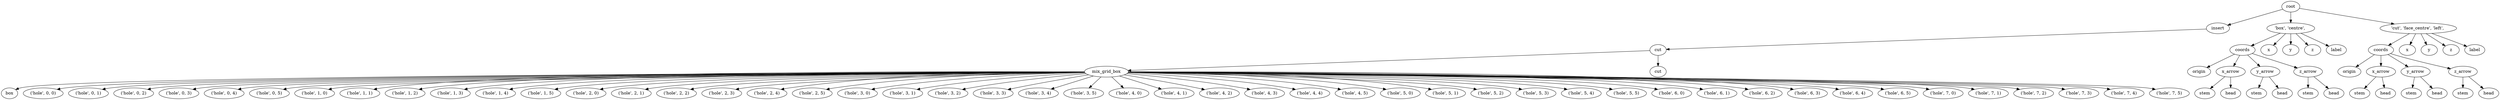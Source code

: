digraph insert {
    root_114 [label="root"];
    insert_115 [label="insert"];
    cut_116 [label="cut"];
    mix_grid_box_117 [label="mix_grid_box"];
    box_118 [label="box"];
    hole_119 [label="\('hole',\ 0,\ 0\)"];
    hole_120 [label="\('hole',\ 0,\ 1\)"];
    hole_121 [label="\('hole',\ 0,\ 2\)"];
    hole_122 [label="\('hole',\ 0,\ 3\)"];
    hole_123 [label="\('hole',\ 0,\ 4\)"];
    hole_124 [label="\('hole',\ 0,\ 5\)"];
    hole_125 [label="\('hole',\ 1,\ 0\)"];
    hole_126 [label="\('hole',\ 1,\ 1\)"];
    hole_127 [label="\('hole',\ 1,\ 2\)"];
    hole_128 [label="\('hole',\ 1,\ 3\)"];
    hole_129 [label="\('hole',\ 1,\ 4\)"];
    hole_130 [label="\('hole',\ 1,\ 5\)"];
    hole_131 [label="\('hole',\ 2,\ 0\)"];
    hole_132 [label="\('hole',\ 2,\ 1\)"];
    hole_133 [label="\('hole',\ 2,\ 2\)"];
    hole_134 [label="\('hole',\ 2,\ 3\)"];
    hole_135 [label="\('hole',\ 2,\ 4\)"];
    hole_136 [label="\('hole',\ 2,\ 5\)"];
    hole_137 [label="\('hole',\ 3,\ 0\)"];
    hole_138 [label="\('hole',\ 3,\ 1\)"];
    hole_139 [label="\('hole',\ 3,\ 2\)"];
    hole_140 [label="\('hole',\ 3,\ 3\)"];
    hole_141 [label="\('hole',\ 3,\ 4\)"];
    hole_142 [label="\('hole',\ 3,\ 5\)"];
    hole_143 [label="\('hole',\ 4,\ 0\)"];
    hole_144 [label="\('hole',\ 4,\ 1\)"];
    hole_145 [label="\('hole',\ 4,\ 2\)"];
    hole_146 [label="\('hole',\ 4,\ 3\)"];
    hole_147 [label="\('hole',\ 4,\ 4\)"];
    hole_148 [label="\('hole',\ 4,\ 5\)"];
    hole_149 [label="\('hole',\ 5,\ 0\)"];
    hole_150 [label="\('hole',\ 5,\ 1\)"];
    hole_151 [label="\('hole',\ 5,\ 2\)"];
    hole_152 [label="\('hole',\ 5,\ 3\)"];
    hole_153 [label="\('hole',\ 5,\ 4\)"];
    hole_154 [label="\('hole',\ 5,\ 5\)"];
    hole_155 [label="\('hole',\ 6,\ 0\)"];
    hole_156 [label="\('hole',\ 6,\ 1\)"];
    hole_157 [label="\('hole',\ 6,\ 2\)"];
    hole_158 [label="\('hole',\ 6,\ 3\)"];
    hole_159 [label="\('hole',\ 6,\ 4\)"];
    hole_160 [label="\('hole',\ 6,\ 5\)"];
    hole_161 [label="\('hole',\ 7,\ 0\)"];
    hole_162 [label="\('hole',\ 7,\ 1\)"];
    hole_163 [label="\('hole',\ 7,\ 2\)"];
    hole_164 [label="\('hole',\ 7,\ 3\)"];
    hole_165 [label="\('hole',\ 7,\ 4\)"];
    hole_166 [label="\('hole',\ 7,\ 5\)"];
    cut_167 [label="cut"];
    168 [label="'box',\ 'centre',\ "];
    coords_169 [label="coords"];
    origin_170 [label="origin"];
    x_arrow_171 [label="x_arrow"];
    stem_172 [label="stem"];
    head_173 [label="head"];
    y_arrow_174 [label="y_arrow"];
    stem_175 [label="stem"];
    head_176 [label="head"];
    z_arrow_177 [label="z_arrow"];
    stem_178 [label="stem"];
    head_179 [label="head"];
    x_180 [label="x"];
    y_181 [label="y"];
    z_182 [label="z"];
    label_183 [label="label"];
    184 [label="'cut',\ 'face_centre',\ 'left',\ "];
    coords_185 [label="coords"];
    origin_186 [label="origin"];
    x_arrow_187 [label="x_arrow"];
    stem_188 [label="stem"];
    head_189 [label="head"];
    y_arrow_190 [label="y_arrow"];
    stem_191 [label="stem"];
    head_192 [label="head"];
    z_arrow_193 [label="z_arrow"];
    stem_194 [label="stem"];
    head_195 [label="head"];
    x_196 [label="x"];
    y_197 [label="y"];
    z_198 [label="z"];
    label_199 [label="label"];
    root_114 -> insert_115;
    insert_115 -> cut_116;
    cut_116 -> mix_grid_box_117;
    mix_grid_box_117 -> box_118;
    mix_grid_box_117 -> hole_119;
    mix_grid_box_117 -> hole_120;
    mix_grid_box_117 -> hole_121;
    mix_grid_box_117 -> hole_122;
    mix_grid_box_117 -> hole_123;
    mix_grid_box_117 -> hole_124;
    mix_grid_box_117 -> hole_125;
    mix_grid_box_117 -> hole_126;
    mix_grid_box_117 -> hole_127;
    mix_grid_box_117 -> hole_128;
    mix_grid_box_117 -> hole_129;
    mix_grid_box_117 -> hole_130;
    mix_grid_box_117 -> hole_131;
    mix_grid_box_117 -> hole_132;
    mix_grid_box_117 -> hole_133;
    mix_grid_box_117 -> hole_134;
    mix_grid_box_117 -> hole_135;
    mix_grid_box_117 -> hole_136;
    mix_grid_box_117 -> hole_137;
    mix_grid_box_117 -> hole_138;
    mix_grid_box_117 -> hole_139;
    mix_grid_box_117 -> hole_140;
    mix_grid_box_117 -> hole_141;
    mix_grid_box_117 -> hole_142;
    mix_grid_box_117 -> hole_143;
    mix_grid_box_117 -> hole_144;
    mix_grid_box_117 -> hole_145;
    mix_grid_box_117 -> hole_146;
    mix_grid_box_117 -> hole_147;
    mix_grid_box_117 -> hole_148;
    mix_grid_box_117 -> hole_149;
    mix_grid_box_117 -> hole_150;
    mix_grid_box_117 -> hole_151;
    mix_grid_box_117 -> hole_152;
    mix_grid_box_117 -> hole_153;
    mix_grid_box_117 -> hole_154;
    mix_grid_box_117 -> hole_155;
    mix_grid_box_117 -> hole_156;
    mix_grid_box_117 -> hole_157;
    mix_grid_box_117 -> hole_158;
    mix_grid_box_117 -> hole_159;
    mix_grid_box_117 -> hole_160;
    mix_grid_box_117 -> hole_161;
    mix_grid_box_117 -> hole_162;
    mix_grid_box_117 -> hole_163;
    mix_grid_box_117 -> hole_164;
    mix_grid_box_117 -> hole_165;
    mix_grid_box_117 -> hole_166;
    cut_116 -> cut_167;
    root_114 -> 168;
    168 -> coords_169;
    coords_169 -> origin_170;
    coords_169 -> x_arrow_171;
    x_arrow_171 -> stem_172;
    x_arrow_171 -> head_173;
    coords_169 -> y_arrow_174;
    y_arrow_174 -> stem_175;
    y_arrow_174 -> head_176;
    coords_169 -> z_arrow_177;
    z_arrow_177 -> stem_178;
    z_arrow_177 -> head_179;
    168 -> x_180;
    168 -> y_181;
    168 -> z_182;
    168 -> label_183;
    root_114 -> 184;
    184 -> coords_185;
    coords_185 -> origin_186;
    coords_185 -> x_arrow_187;
    x_arrow_187 -> stem_188;
    x_arrow_187 -> head_189;
    coords_185 -> y_arrow_190;
    y_arrow_190 -> stem_191;
    y_arrow_190 -> head_192;
    coords_185 -> z_arrow_193;
    z_arrow_193 -> stem_194;
    z_arrow_193 -> head_195;
    184 -> x_196;
    184 -> y_197;
    184 -> z_198;
    184 -> label_199;
}
